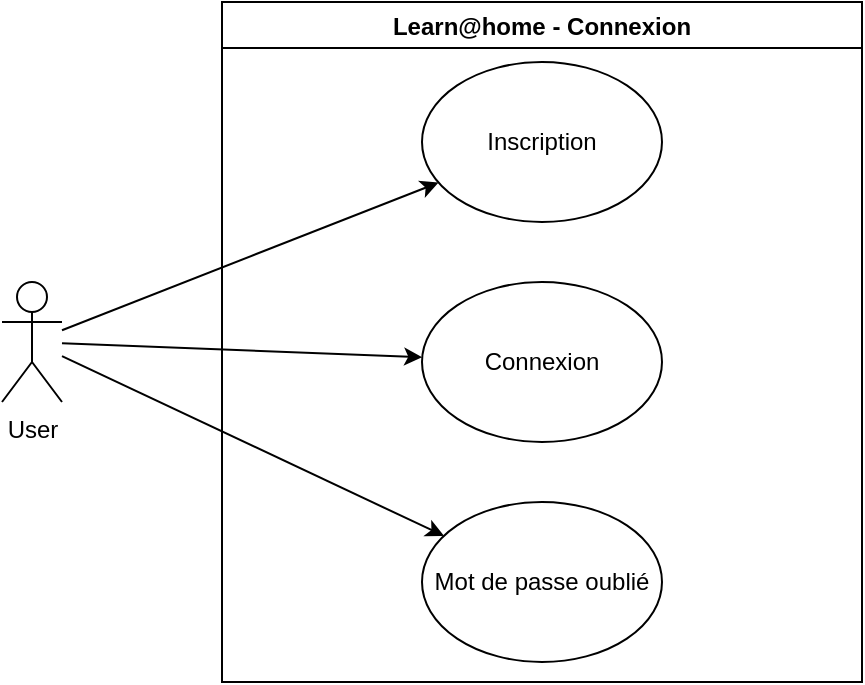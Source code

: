 <mxfile version="16.5.6" type="github">
  <diagram id="5CX_rG-zvnC8JcVR6oz8" name="Page-1">
    <mxGraphModel dx="946" dy="449" grid="1" gridSize="10" guides="1" tooltips="1" connect="1" arrows="1" fold="1" page="1" pageScale="1" pageWidth="827" pageHeight="1169" math="0" shadow="0">
      <root>
        <mxCell id="0" />
        <mxCell id="1" parent="0" />
        <mxCell id="Acm-rJ_vbFi8JhD6VG_k-1" value="User" style="shape=umlActor;verticalLabelPosition=bottom;verticalAlign=top;html=1;" parent="1" vertex="1">
          <mxGeometry x="130" y="180" width="30" height="60" as="geometry" />
        </mxCell>
        <mxCell id="RvngBc4G8aP8ZNYtZs-l-1" value="Learn@home - Connexion" style="swimlane;" vertex="1" parent="1">
          <mxGeometry x="240" y="40" width="320" height="340" as="geometry" />
        </mxCell>
        <mxCell id="RvngBc4G8aP8ZNYtZs-l-3" value="Inscription" style="ellipse;whiteSpace=wrap;html=1;" vertex="1" parent="RvngBc4G8aP8ZNYtZs-l-1">
          <mxGeometry x="100" y="30" width="120" height="80" as="geometry" />
        </mxCell>
        <mxCell id="RvngBc4G8aP8ZNYtZs-l-4" value="Connexion" style="ellipse;whiteSpace=wrap;html=1;" vertex="1" parent="RvngBc4G8aP8ZNYtZs-l-1">
          <mxGeometry x="100" y="140" width="120" height="80" as="geometry" />
        </mxCell>
        <mxCell id="RvngBc4G8aP8ZNYtZs-l-5" value="Mot de passe oublié" style="ellipse;whiteSpace=wrap;html=1;" vertex="1" parent="RvngBc4G8aP8ZNYtZs-l-1">
          <mxGeometry x="100" y="250" width="120" height="80" as="geometry" />
        </mxCell>
        <mxCell id="RvngBc4G8aP8ZNYtZs-l-11" value="" style="endArrow=classic;html=1;rounded=0;" edge="1" parent="1" source="Acm-rJ_vbFi8JhD6VG_k-1" target="RvngBc4G8aP8ZNYtZs-l-3">
          <mxGeometry width="50" height="50" relative="1" as="geometry">
            <mxPoint x="210" y="230" as="sourcePoint" />
            <mxPoint x="260" y="180" as="targetPoint" />
          </mxGeometry>
        </mxCell>
        <mxCell id="RvngBc4G8aP8ZNYtZs-l-12" value="" style="endArrow=classic;html=1;rounded=0;" edge="1" parent="1" source="Acm-rJ_vbFi8JhD6VG_k-1" target="RvngBc4G8aP8ZNYtZs-l-4">
          <mxGeometry width="50" height="50" relative="1" as="geometry">
            <mxPoint x="390" y="310" as="sourcePoint" />
            <mxPoint x="440" y="260" as="targetPoint" />
          </mxGeometry>
        </mxCell>
        <mxCell id="RvngBc4G8aP8ZNYtZs-l-13" value="" style="endArrow=classic;html=1;rounded=0;" edge="1" parent="1" source="Acm-rJ_vbFi8JhD6VG_k-1" target="RvngBc4G8aP8ZNYtZs-l-5">
          <mxGeometry width="50" height="50" relative="1" as="geometry">
            <mxPoint x="390" y="310" as="sourcePoint" />
            <mxPoint x="440" y="260" as="targetPoint" />
          </mxGeometry>
        </mxCell>
      </root>
    </mxGraphModel>
  </diagram>
</mxfile>
